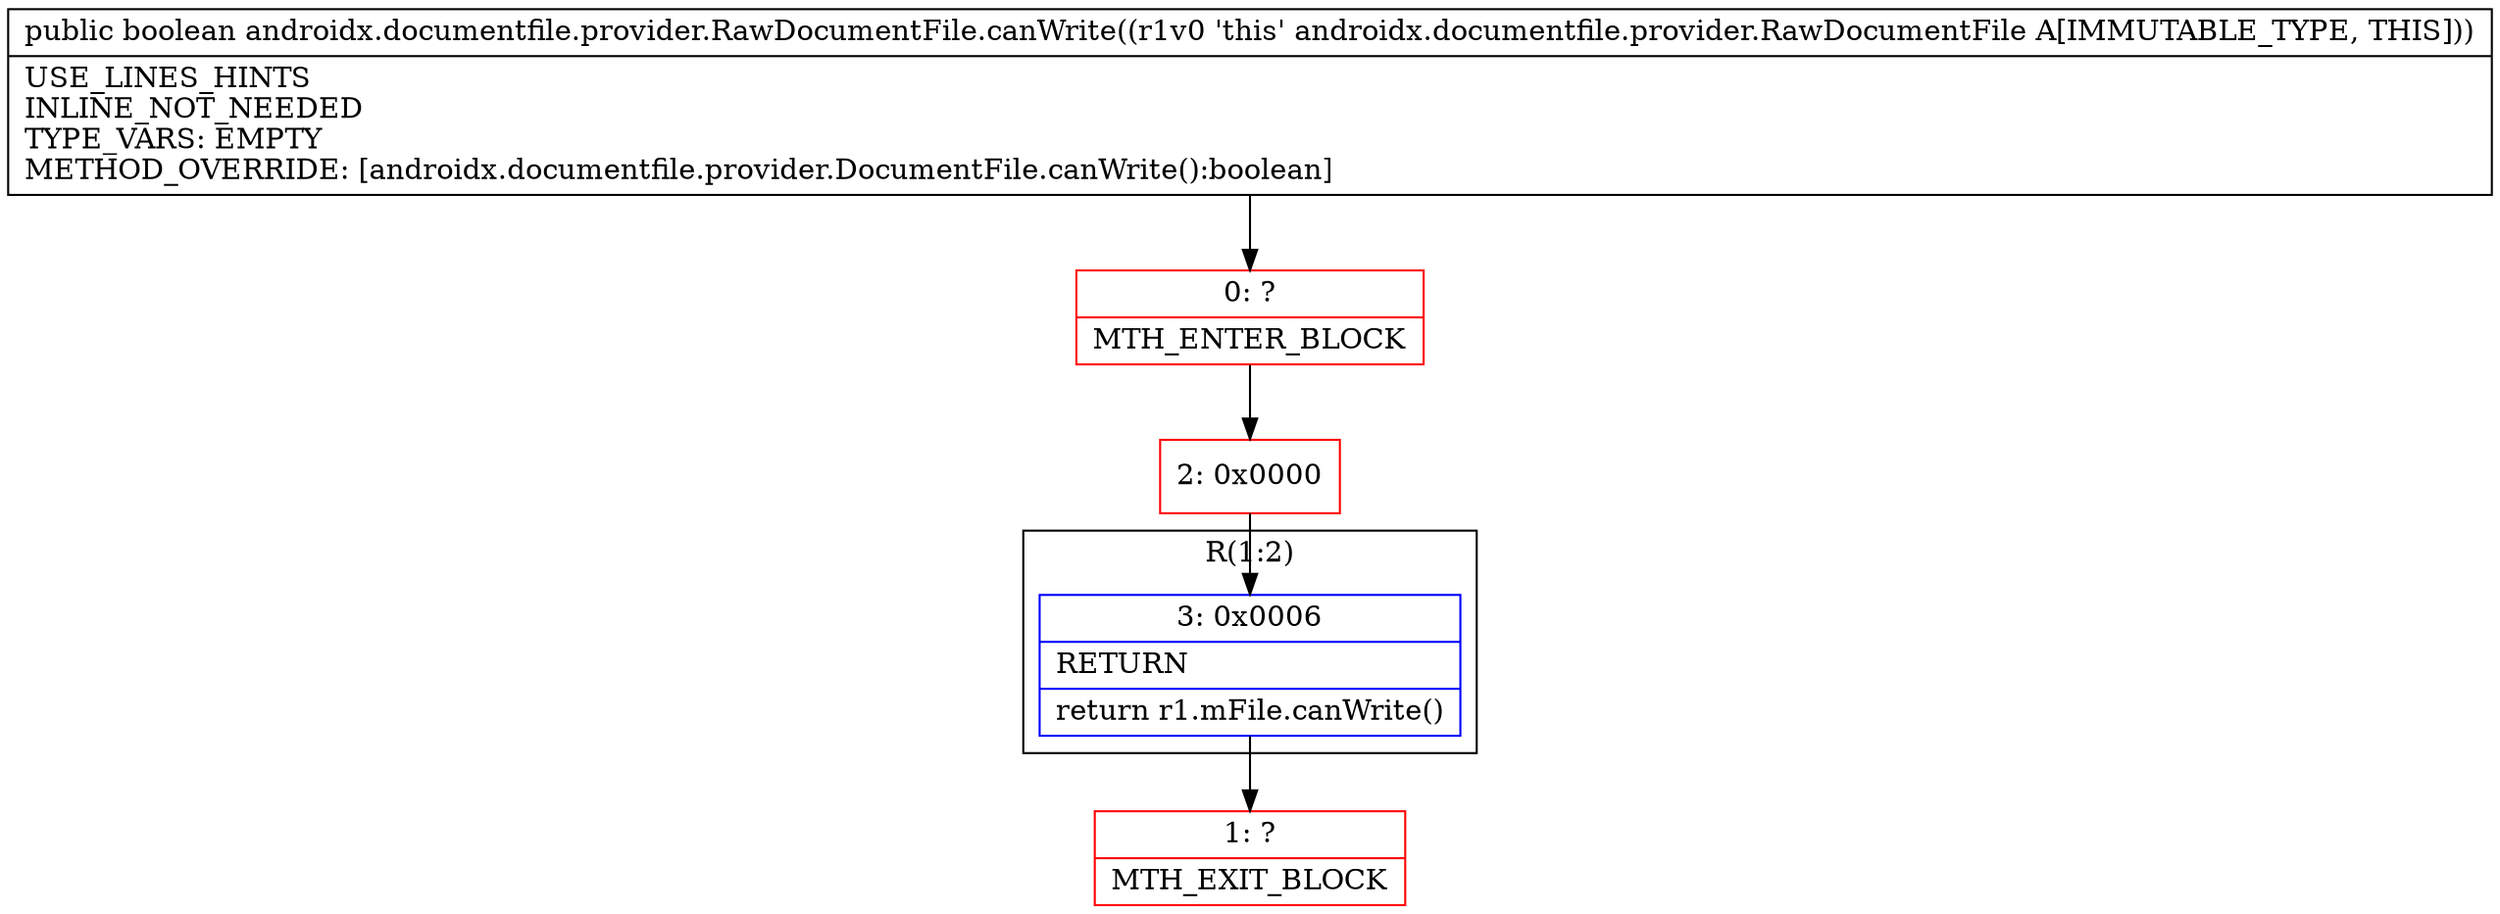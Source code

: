 digraph "CFG forandroidx.documentfile.provider.RawDocumentFile.canWrite()Z" {
subgraph cluster_Region_548532451 {
label = "R(1:2)";
node [shape=record,color=blue];
Node_3 [shape=record,label="{3\:\ 0x0006|RETURN\l|return r1.mFile.canWrite()\l}"];
}
Node_0 [shape=record,color=red,label="{0\:\ ?|MTH_ENTER_BLOCK\l}"];
Node_2 [shape=record,color=red,label="{2\:\ 0x0000}"];
Node_1 [shape=record,color=red,label="{1\:\ ?|MTH_EXIT_BLOCK\l}"];
MethodNode[shape=record,label="{public boolean androidx.documentfile.provider.RawDocumentFile.canWrite((r1v0 'this' androidx.documentfile.provider.RawDocumentFile A[IMMUTABLE_TYPE, THIS]))  | USE_LINES_HINTS\lINLINE_NOT_NEEDED\lTYPE_VARS: EMPTY\lMETHOD_OVERRIDE: [androidx.documentfile.provider.DocumentFile.canWrite():boolean]\l}"];
MethodNode -> Node_0;Node_3 -> Node_1;
Node_0 -> Node_2;
Node_2 -> Node_3;
}

